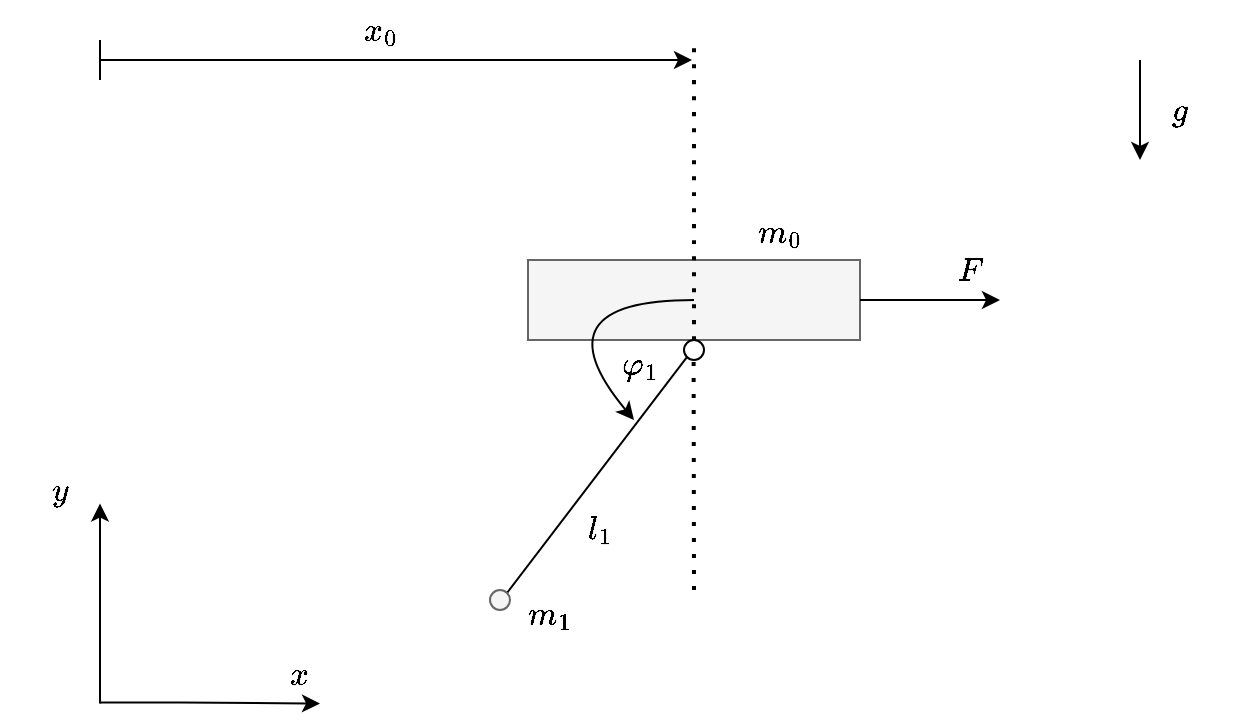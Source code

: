 <mxfile version="17.4.1" type="device"><diagram id="B0kXoVWXYvZZ5K02NhJj" name="Seite-1"><mxGraphModel dx="760" dy="707" grid="1" gridSize="10" guides="1" tooltips="1" connect="1" arrows="1" fold="1" page="1" pageScale="1" pageWidth="827" pageHeight="1169" math="1" shadow="0"><root><mxCell id="0"/><mxCell id="1" parent="0"/><mxCell id="4con_vX18qvvLc7WgpNs-1" value="" style="rounded=0;whiteSpace=wrap;html=1;fillColor=#f5f5f5;fontColor=#333333;strokeColor=#666666;" parent="1" vertex="1"><mxGeometry x="294" y="140" width="166" height="40" as="geometry"/></mxCell><mxCell id="4con_vX18qvvLc7WgpNs-2" value="" style="endArrow=classic;html=1;rounded=0;" parent="1" edge="1"><mxGeometry width="50" height="50" relative="1" as="geometry"><mxPoint x="80" y="361.75" as="sourcePoint"/><mxPoint x="80" y="261.75" as="targetPoint"/></mxGeometry></mxCell><mxCell id="4con_vX18qvvLc7WgpNs-3" value="" style="endArrow=classic;html=1;rounded=0;" parent="1" edge="1"><mxGeometry width="50" height="50" relative="1" as="geometry"><mxPoint x="80" y="361.25" as="sourcePoint"/><mxPoint x="190" y="361.75" as="targetPoint"/><Array as="points"><mxPoint x="120" y="361.25"/></Array></mxGeometry></mxCell><mxCell id="4con_vX18qvvLc7WgpNs-6" value="" style="endArrow=none;dashed=1;html=1;dashPattern=1 3;strokeWidth=2;rounded=0;fontSize=14;" parent="1" edge="1"><mxGeometry width="50" height="50" relative="1" as="geometry"><mxPoint x="377" y="305" as="sourcePoint"/><mxPoint x="376.8" y="185" as="targetPoint"/></mxGeometry></mxCell><mxCell id="4con_vX18qvvLc7WgpNs-7" value="" style="ellipse;whiteSpace=wrap;html=1;aspect=fixed;fontSize=14;" parent="1" vertex="1"><mxGeometry x="372" y="180" width="10" height="10" as="geometry"/></mxCell><mxCell id="4con_vX18qvvLc7WgpNs-8" value="" style="endArrow=none;html=1;rounded=0;fontSize=14;exitX=1;exitY=0;exitDx=0;exitDy=0;entryX=0;entryY=1;entryDx=0;entryDy=0;" parent="1" source="4con_vX18qvvLc7WgpNs-10" target="4con_vX18qvvLc7WgpNs-7" edge="1"><mxGeometry width="50" height="50" relative="1" as="geometry"><mxPoint x="290" y="300" as="sourcePoint"/><mxPoint x="340" y="200" as="targetPoint"/></mxGeometry></mxCell><mxCell id="4con_vX18qvvLc7WgpNs-10" value="" style="ellipse;whiteSpace=wrap;html=1;aspect=fixed;fontSize=14;fillColor=#f5f5f5;fontColor=#333333;strokeColor=#666666;" parent="1" vertex="1"><mxGeometry x="275" y="305" width="10" height="10" as="geometry"/></mxCell><mxCell id="r-eX9R9k0o2uH4kR23co-1" value="&lt;font style=&quot;font-size: 14px&quot;&gt;$$m_0$$&lt;br&gt;&lt;/font&gt;" style="text;html=1;strokeColor=none;fillColor=none;align=center;verticalAlign=middle;whiteSpace=wrap;rounded=0;" parent="1" vertex="1"><mxGeometry x="390" y="120" width="60" height="30" as="geometry"/></mxCell><mxCell id="r-eX9R9k0o2uH4kR23co-3" value="$$l_1$$" style="text;html=1;strokeColor=none;fillColor=none;align=center;verticalAlign=middle;whiteSpace=wrap;rounded=0;fontSize=14;" parent="1" vertex="1"><mxGeometry x="300" y="260" width="60" height="30" as="geometry"/></mxCell><mxCell id="r-eX9R9k0o2uH4kR23co-5" value="$$x$$" style="text;html=1;strokeColor=none;fillColor=none;align=center;verticalAlign=middle;whiteSpace=wrap;rounded=0;fontSize=14;" parent="1" vertex="1"><mxGeometry x="150" y="331.75" width="60" height="30" as="geometry"/></mxCell><mxCell id="r-eX9R9k0o2uH4kR23co-6" value="$$y$$" style="text;html=1;strokeColor=none;fillColor=none;align=center;verticalAlign=middle;whiteSpace=wrap;rounded=0;fontSize=14;" parent="1" vertex="1"><mxGeometry x="30" y="240" width="60" height="30" as="geometry"/></mxCell><mxCell id="r-eX9R9k0o2uH4kR23co-9" value="$$\varphi_1$$" style="text;html=1;strokeColor=none;fillColor=none;align=center;verticalAlign=middle;whiteSpace=wrap;rounded=0;fontSize=14;" parent="1" vertex="1"><mxGeometry x="320" y="177" width="60" height="30" as="geometry"/></mxCell><mxCell id="r-eX9R9k0o2uH4kR23co-10" value="$$m_1$$" style="text;html=1;strokeColor=none;fillColor=none;align=center;verticalAlign=middle;whiteSpace=wrap;rounded=0;fontSize=14;" parent="1" vertex="1"><mxGeometry x="275" y="301.75" width="60" height="30" as="geometry"/></mxCell><mxCell id="r-eX9R9k0o2uH4kR23co-11" value="" style="endArrow=classic;html=1;fontSize=14;curved=1;exitX=1;exitY=0.5;exitDx=0;exitDy=0;" parent="1" source="4con_vX18qvvLc7WgpNs-1" edge="1"><mxGeometry width="50" height="50" relative="1" as="geometry"><mxPoint x="520" y="180" as="sourcePoint"/><mxPoint x="530" y="160" as="targetPoint"/></mxGeometry></mxCell><mxCell id="r-eX9R9k0o2uH4kR23co-12" value="$$F$$" style="text;html=1;strokeColor=none;fillColor=none;align=center;verticalAlign=middle;whiteSpace=wrap;rounded=0;fontSize=14;" parent="1" vertex="1"><mxGeometry x="485" y="130" width="60" height="30" as="geometry"/></mxCell><mxCell id="r-eX9R9k0o2uH4kR23co-13" value="$$g$$" style="text;html=1;strokeColor=none;fillColor=none;align=center;verticalAlign=middle;whiteSpace=wrap;rounded=0;fontSize=14;" parent="1" vertex="1"><mxGeometry x="590" y="50" width="60" height="30" as="geometry"/></mxCell><mxCell id="r-eX9R9k0o2uH4kR23co-14" value="" style="endArrow=classic;html=1;fontSize=14;curved=1;" parent="1" edge="1"><mxGeometry width="50" height="50" relative="1" as="geometry"><mxPoint x="600" y="40" as="sourcePoint"/><mxPoint x="600" y="90" as="targetPoint"/></mxGeometry></mxCell><mxCell id="r-eX9R9k0o2uH4kR23co-15" value="" style="endArrow=classic;html=1;fontSize=14;curved=1;" parent="1" edge="1"><mxGeometry width="50" height="50" relative="1" as="geometry"><mxPoint x="80" y="40" as="sourcePoint"/><mxPoint x="376" y="40" as="targetPoint"/></mxGeometry></mxCell><mxCell id="r-eX9R9k0o2uH4kR23co-16" value="" style="endArrow=none;dashed=1;html=1;dashPattern=1 3;strokeWidth=2;fontSize=14;curved=1;exitX=0.5;exitY=0;exitDx=0;exitDy=0;" parent="1" source="4con_vX18qvvLc7WgpNs-7" edge="1"><mxGeometry width="50" height="50" relative="1" as="geometry"><mxPoint x="380" y="120" as="sourcePoint"/><mxPoint x="377" y="30" as="targetPoint"/></mxGeometry></mxCell><mxCell id="r-eX9R9k0o2uH4kR23co-17" value="$$x_0$$" style="text;html=1;strokeColor=none;fillColor=none;align=center;verticalAlign=middle;whiteSpace=wrap;rounded=0;fontSize=14;" parent="1" vertex="1"><mxGeometry x="190" y="10" width="60" height="30" as="geometry"/></mxCell><mxCell id="r-eX9R9k0o2uH4kR23co-18" value="" style="endArrow=none;html=1;fontSize=14;curved=1;" parent="1" edge="1"><mxGeometry width="50" height="50" relative="1" as="geometry"><mxPoint x="80" y="50" as="sourcePoint"/><mxPoint x="80" y="30" as="targetPoint"/></mxGeometry></mxCell><mxCell id="SkMqzIpjr6bm0HLviuCV-3" value="" style="endArrow=classic;html=1;curved=1;" parent="1" edge="1"><mxGeometry width="50" height="50" relative="1" as="geometry"><mxPoint x="377" y="160" as="sourcePoint"/><mxPoint x="347" y="220" as="targetPoint"/><Array as="points"><mxPoint x="297" y="160"/></Array></mxGeometry></mxCell></root></mxGraphModel></diagram></mxfile>